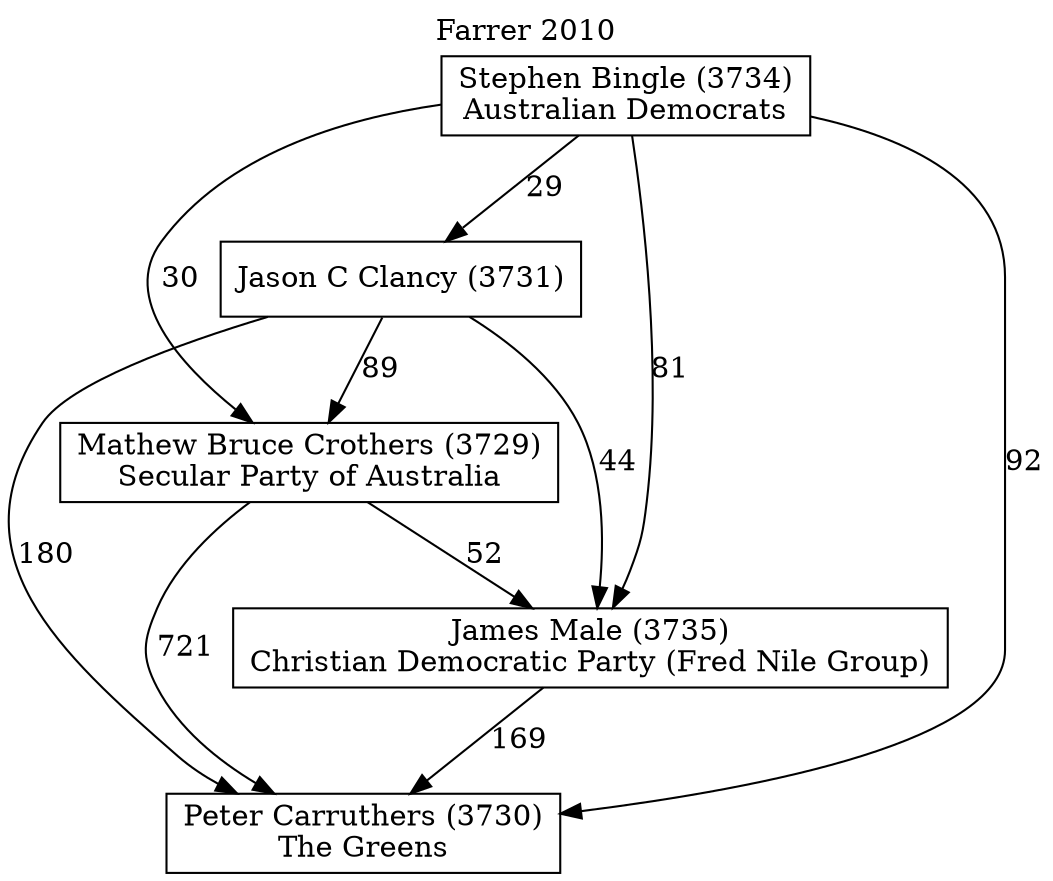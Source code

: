 // House preference flow
digraph "Peter Carruthers (3730)_Farrer_2010" {
	graph [label="Farrer 2010" labelloc=t mclimit=10]
	node [shape=box]
	"Peter Carruthers (3730)" [label="Peter Carruthers (3730)
The Greens"]
	"James Male (3735)" [label="James Male (3735)
Christian Democratic Party (Fred Nile Group)"]
	"Mathew Bruce Crothers (3729)" [label="Mathew Bruce Crothers (3729)
Secular Party of Australia"]
	"Jason C Clancy (3731)" [label="Jason C Clancy (3731)
"]
	"Stephen Bingle (3734)" [label="Stephen Bingle (3734)
Australian Democrats"]
	"Peter Carruthers (3730)" [label="Peter Carruthers (3730)
The Greens"]
	"Mathew Bruce Crothers (3729)" [label="Mathew Bruce Crothers (3729)
Secular Party of Australia"]
	"Jason C Clancy (3731)" [label="Jason C Clancy (3731)
"]
	"Stephen Bingle (3734)" [label="Stephen Bingle (3734)
Australian Democrats"]
	"Peter Carruthers (3730)" [label="Peter Carruthers (3730)
The Greens"]
	"Jason C Clancy (3731)" [label="Jason C Clancy (3731)
"]
	"Stephen Bingle (3734)" [label="Stephen Bingle (3734)
Australian Democrats"]
	"Peter Carruthers (3730)" [label="Peter Carruthers (3730)
The Greens"]
	"Stephen Bingle (3734)" [label="Stephen Bingle (3734)
Australian Democrats"]
	"Stephen Bingle (3734)" [label="Stephen Bingle (3734)
Australian Democrats"]
	"Jason C Clancy (3731)" [label="Jason C Clancy (3731)
"]
	"Stephen Bingle (3734)" [label="Stephen Bingle (3734)
Australian Democrats"]
	"Stephen Bingle (3734)" [label="Stephen Bingle (3734)
Australian Democrats"]
	"Mathew Bruce Crothers (3729)" [label="Mathew Bruce Crothers (3729)
Secular Party of Australia"]
	"Jason C Clancy (3731)" [label="Jason C Clancy (3731)
"]
	"Stephen Bingle (3734)" [label="Stephen Bingle (3734)
Australian Democrats"]
	"Mathew Bruce Crothers (3729)" [label="Mathew Bruce Crothers (3729)
Secular Party of Australia"]
	"Stephen Bingle (3734)" [label="Stephen Bingle (3734)
Australian Democrats"]
	"Stephen Bingle (3734)" [label="Stephen Bingle (3734)
Australian Democrats"]
	"Jason C Clancy (3731)" [label="Jason C Clancy (3731)
"]
	"Stephen Bingle (3734)" [label="Stephen Bingle (3734)
Australian Democrats"]
	"Stephen Bingle (3734)" [label="Stephen Bingle (3734)
Australian Democrats"]
	"James Male (3735)" [label="James Male (3735)
Christian Democratic Party (Fred Nile Group)"]
	"Mathew Bruce Crothers (3729)" [label="Mathew Bruce Crothers (3729)
Secular Party of Australia"]
	"Jason C Clancy (3731)" [label="Jason C Clancy (3731)
"]
	"Stephen Bingle (3734)" [label="Stephen Bingle (3734)
Australian Democrats"]
	"James Male (3735)" [label="James Male (3735)
Christian Democratic Party (Fred Nile Group)"]
	"Jason C Clancy (3731)" [label="Jason C Clancy (3731)
"]
	"Stephen Bingle (3734)" [label="Stephen Bingle (3734)
Australian Democrats"]
	"James Male (3735)" [label="James Male (3735)
Christian Democratic Party (Fred Nile Group)"]
	"Stephen Bingle (3734)" [label="Stephen Bingle (3734)
Australian Democrats"]
	"Stephen Bingle (3734)" [label="Stephen Bingle (3734)
Australian Democrats"]
	"Jason C Clancy (3731)" [label="Jason C Clancy (3731)
"]
	"Stephen Bingle (3734)" [label="Stephen Bingle (3734)
Australian Democrats"]
	"Stephen Bingle (3734)" [label="Stephen Bingle (3734)
Australian Democrats"]
	"Mathew Bruce Crothers (3729)" [label="Mathew Bruce Crothers (3729)
Secular Party of Australia"]
	"Jason C Clancy (3731)" [label="Jason C Clancy (3731)
"]
	"Stephen Bingle (3734)" [label="Stephen Bingle (3734)
Australian Democrats"]
	"Mathew Bruce Crothers (3729)" [label="Mathew Bruce Crothers (3729)
Secular Party of Australia"]
	"Stephen Bingle (3734)" [label="Stephen Bingle (3734)
Australian Democrats"]
	"Stephen Bingle (3734)" [label="Stephen Bingle (3734)
Australian Democrats"]
	"Jason C Clancy (3731)" [label="Jason C Clancy (3731)
"]
	"Stephen Bingle (3734)" [label="Stephen Bingle (3734)
Australian Democrats"]
	"Stephen Bingle (3734)" [label="Stephen Bingle (3734)
Australian Democrats"]
	"James Male (3735)" -> "Peter Carruthers (3730)" [label=169]
	"Mathew Bruce Crothers (3729)" -> "James Male (3735)" [label=52]
	"Jason C Clancy (3731)" -> "Mathew Bruce Crothers (3729)" [label=89]
	"Stephen Bingle (3734)" -> "Jason C Clancy (3731)" [label=29]
	"Mathew Bruce Crothers (3729)" -> "Peter Carruthers (3730)" [label=721]
	"Jason C Clancy (3731)" -> "Peter Carruthers (3730)" [label=180]
	"Stephen Bingle (3734)" -> "Peter Carruthers (3730)" [label=92]
	"Stephen Bingle (3734)" -> "Mathew Bruce Crothers (3729)" [label=30]
	"Jason C Clancy (3731)" -> "James Male (3735)" [label=44]
	"Stephen Bingle (3734)" -> "James Male (3735)" [label=81]
}
